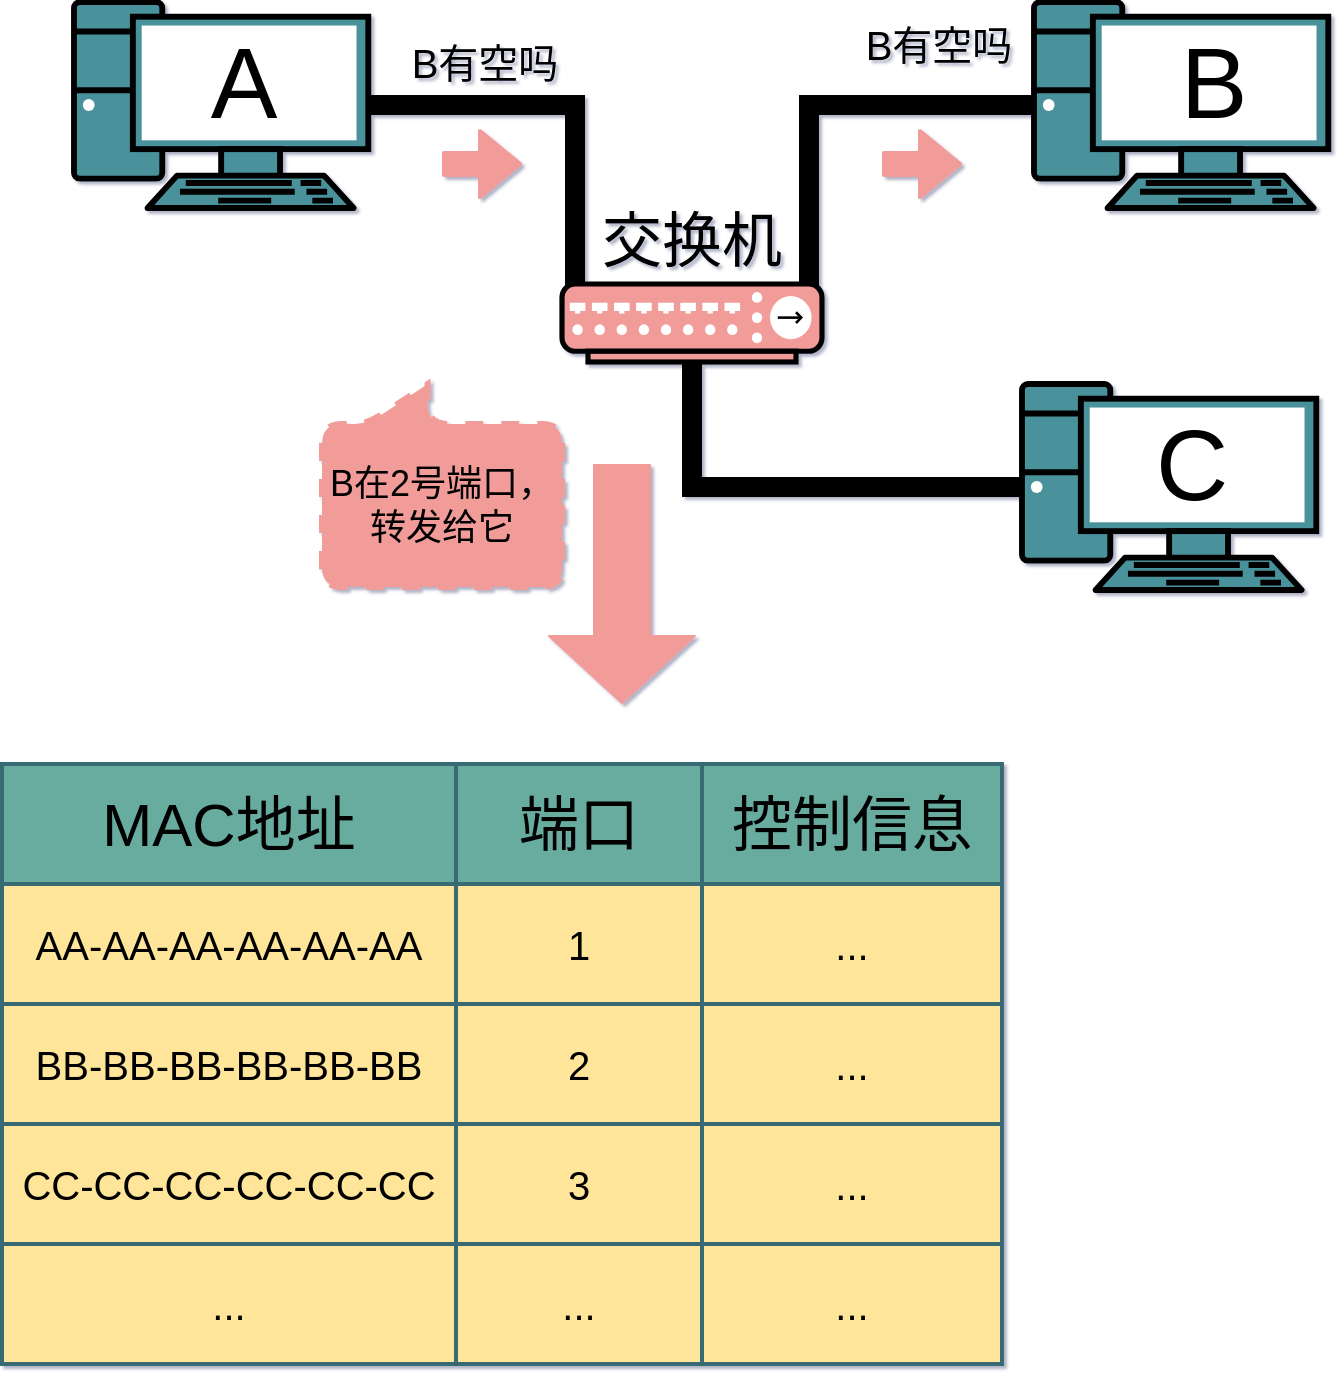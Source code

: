 <mxfile version="14.5.1" type="github">
  <diagram id="3228e29e-7158-1315-38df-8450db1d8a1d" name="Page-1">
    <mxGraphModel dx="1130" dy="817" grid="1" gridSize="10" guides="1" tooltips="1" connect="1" arrows="1" fold="1" page="1" pageScale="1" pageWidth="800" pageHeight="190" background="#ffffff" math="0" shadow="1">
      <root>
        <mxCell id="0" />
        <mxCell id="1" parent="0" />
        <mxCell id="hxIQwMxnJQ58AHrIh3xL-3" style="edgeStyle=orthogonalEdgeStyle;rounded=0;orthogonalLoop=1;jettySize=auto;html=1;exitX=1;exitY=0.5;exitDx=0;exitDy=0;exitPerimeter=0;strokeWidth=10;endArrow=none;endFill=0;entryX=0.05;entryY=0.05;entryDx=0;entryDy=0;entryPerimeter=0;" parent="1" source="WelgVeyDKxLRvEI-DW8B-16" target="fYc7Ru6buci-YKz5Eo-_-1" edge="1">
          <mxGeometry relative="1" as="geometry">
            <mxPoint x="360" y="180" as="targetPoint" />
          </mxGeometry>
        </mxCell>
        <mxCell id="WelgVeyDKxLRvEI-DW8B-16" value="" style="fontColor=#0066CC;verticalAlign=top;verticalLabelPosition=bottom;labelPosition=center;align=center;html=1;outlineConnect=0;gradientColor=none;gradientDirection=north;strokeWidth=2;shape=mxgraph.networks.pc;fillColor=#4A919B;" parent="1" vertex="1">
          <mxGeometry x="86.0" y="49" width="147.15" height="103" as="geometry" />
        </mxCell>
        <mxCell id="fYc7Ru6buci-YKz5Eo-_-2" style="edgeStyle=orthogonalEdgeStyle;rounded=0;orthogonalLoop=1;jettySize=auto;html=1;exitX=0;exitY=0.5;exitDx=0;exitDy=0;exitPerimeter=0;entryX=0.95;entryY=0.05;entryDx=0;entryDy=0;entryPerimeter=0;strokeWidth=10;endArrow=none;endFill=0;" parent="1" source="WelgVeyDKxLRvEI-DW8B-18" target="fYc7Ru6buci-YKz5Eo-_-1" edge="1">
          <mxGeometry relative="1" as="geometry" />
        </mxCell>
        <mxCell id="WelgVeyDKxLRvEI-DW8B-18" value="" style="fontColor=#0066CC;verticalAlign=top;verticalLabelPosition=bottom;labelPosition=center;align=center;html=1;outlineConnect=0;gradientColor=none;gradientDirection=north;strokeWidth=2;shape=mxgraph.networks.pc;fillColor=#4A919B;" parent="1" vertex="1">
          <mxGeometry x="566" y="49" width="147.15" height="103" as="geometry" />
        </mxCell>
        <mxCell id="hxIQwMxnJQ58AHrIh3xL-1" value="&lt;font style=&quot;font-size: 50px&quot;&gt;A&lt;/font&gt;" style="text;html=1;strokeColor=none;fillColor=none;align=center;verticalAlign=middle;whiteSpace=wrap;rounded=0;" parent="1" vertex="1">
          <mxGeometry x="151" y="79" width="40" height="20" as="geometry" />
        </mxCell>
        <mxCell id="hxIQwMxnJQ58AHrIh3xL-2" value="&lt;font style=&quot;font-size: 50px&quot;&gt;B&lt;/font&gt;" style="text;html=1;strokeColor=none;fillColor=none;align=center;verticalAlign=middle;whiteSpace=wrap;rounded=0;" parent="1" vertex="1">
          <mxGeometry x="636" y="79" width="40" height="20" as="geometry" />
        </mxCell>
        <mxCell id="fYc7Ru6buci-YKz5Eo-_-3" style="edgeStyle=orthogonalEdgeStyle;rounded=0;orthogonalLoop=1;jettySize=auto;html=1;exitX=0;exitY=0.5;exitDx=0;exitDy=0;exitPerimeter=0;endArrow=none;endFill=0;strokeWidth=10;" parent="1" source="_KJd5dzx4qh3lxpyMWcO-2" target="fYc7Ru6buci-YKz5Eo-_-1" edge="1">
          <mxGeometry relative="1" as="geometry" />
        </mxCell>
        <mxCell id="_KJd5dzx4qh3lxpyMWcO-2" value="" style="fontColor=#0066CC;verticalAlign=top;verticalLabelPosition=bottom;labelPosition=center;align=center;html=1;outlineConnect=0;gradientColor=none;gradientDirection=north;strokeWidth=2;shape=mxgraph.networks.pc;fillColor=#4A919B;" parent="1" vertex="1">
          <mxGeometry x="560" y="240" width="147.15" height="103" as="geometry" />
        </mxCell>
        <mxCell id="_KJd5dzx4qh3lxpyMWcO-3" value="&lt;span style=&quot;font-size: 50px&quot;&gt;C&lt;br&gt;&lt;/span&gt;" style="text;html=1;strokeColor=none;fillColor=none;align=center;verticalAlign=middle;whiteSpace=wrap;rounded=0;" parent="1" vertex="1">
          <mxGeometry x="625" y="270" width="40" height="20" as="geometry" />
        </mxCell>
        <mxCell id="fYc7Ru6buci-YKz5Eo-_-1" value="" style="fontColor=#0066CC;verticalAlign=top;verticalLabelPosition=bottom;labelPosition=center;align=center;html=1;outlineConnect=0;gradientColor=none;gradientDirection=north;strokeWidth=2;shape=mxgraph.networks.hub;fillColor=#F19C99;" parent="1" vertex="1">
          <mxGeometry x="330" y="190" width="130" height="39" as="geometry" />
        </mxCell>
        <mxCell id="fYc7Ru6buci-YKz5Eo-_-4" value="&lt;span style=&quot;font-size: 30px&quot;&gt;交换机&lt;/span&gt;" style="text;html=1;strokeColor=none;fillColor=none;align=center;verticalAlign=middle;whiteSpace=wrap;rounded=0;" parent="1" vertex="1">
          <mxGeometry x="345" y="152" width="100" height="31" as="geometry" />
        </mxCell>
        <mxCell id="bW8L0aDx1Iclk9FvhG7W-1" value="" style="shape=flexArrow;endArrow=classic;html=1;strokeWidth=2;fillColor=#F19C99;strokeColor=#F19C99;" parent="1" edge="1">
          <mxGeometry width="50" height="50" relative="1" as="geometry">
            <mxPoint x="270" y="130" as="sourcePoint" />
            <mxPoint x="310" y="130" as="targetPoint" />
          </mxGeometry>
        </mxCell>
        <mxCell id="bW8L0aDx1Iclk9FvhG7W-2" value="&lt;font style=&quot;font-size: 20px&quot;&gt;B有空吗&lt;/font&gt;" style="text;html=1;strokeColor=none;fillColor=none;align=center;verticalAlign=middle;whiteSpace=wrap;rounded=0;" parent="1" vertex="1">
          <mxGeometry x="233.15" y="58" width="116.85" height="41" as="geometry" />
        </mxCell>
        <mxCell id="bW8L0aDx1Iclk9FvhG7W-3" value="&lt;font style=&quot;font-size: 20px&quot;&gt;B有空吗&lt;/font&gt;" style="text;html=1;strokeColor=none;fillColor=none;align=center;verticalAlign=middle;whiteSpace=wrap;rounded=0;" parent="1" vertex="1">
          <mxGeometry x="460" y="49" width="116.85" height="41" as="geometry" />
        </mxCell>
        <mxCell id="bW8L0aDx1Iclk9FvhG7W-4" value="" style="shape=flexArrow;endArrow=classic;html=1;strokeWidth=2;fillColor=#F19C99;strokeColor=#F19C99;" parent="1" edge="1">
          <mxGeometry width="50" height="50" relative="1" as="geometry">
            <mxPoint x="490" y="130" as="sourcePoint" />
            <mxPoint x="530" y="130" as="targetPoint" />
          </mxGeometry>
        </mxCell>
        <mxCell id="bW8L0aDx1Iclk9FvhG7W-7" value="&lt;span style=&quot;font-size: 18px&quot;&gt;B在2号端口，转发给它&lt;/span&gt;" style="shape=callout;whiteSpace=wrap;html=1;perimeter=calloutPerimeter;dashed=1;rounded=1;strokeWidth=3;direction=west;size=20;position=0.56;base=30;position2=0.56;fillColor=#F19C99;strokeColor=#F19C99;" parent="1" vertex="1">
          <mxGeometry x="210" y="240" width="120" height="101.5" as="geometry" />
        </mxCell>
        <mxCell id="o6Qymi9LCWFlwB0xCJtG-19" value="MAC地址" style="rounded=0;whiteSpace=wrap;html=1;strokeColor=#376B73;strokeWidth=2;fontSize=30;fillColor=#67AB9F;" parent="1" vertex="1">
          <mxGeometry x="50" y="430" width="227" height="60" as="geometry" />
        </mxCell>
        <mxCell id="o6Qymi9LCWFlwB0xCJtG-20" value="端口" style="rounded=0;whiteSpace=wrap;html=1;strokeColor=#376B73;strokeWidth=2;fontSize=30;fillColor=#67AB9F;" parent="1" vertex="1">
          <mxGeometry x="277" y="430" width="123" height="60" as="geometry" />
        </mxCell>
        <mxCell id="o6Qymi9LCWFlwB0xCJtG-21" value="控制信息" style="rounded=0;whiteSpace=wrap;html=1;strokeColor=#376B73;strokeWidth=2;fontSize=30;fillColor=#67AB9F;" parent="1" vertex="1">
          <mxGeometry x="400" y="430" width="150" height="60" as="geometry" />
        </mxCell>
        <mxCell id="o6Qymi9LCWFlwB0xCJtG-22" value="AA-AA-AA-AA-AA-AA" style="rounded=0;whiteSpace=wrap;html=1;strokeColor=#376B73;strokeWidth=2;fontSize=20;fillColor=#FFE599;" parent="1" vertex="1">
          <mxGeometry x="50" y="490" width="227" height="60" as="geometry" />
        </mxCell>
        <mxCell id="o6Qymi9LCWFlwB0xCJtG-23" value="1" style="rounded=0;whiteSpace=wrap;html=1;strokeColor=#376B73;strokeWidth=2;fontSize=20;fillColor=#FFE599;" parent="1" vertex="1">
          <mxGeometry x="277" y="490" width="123" height="60" as="geometry" />
        </mxCell>
        <mxCell id="o6Qymi9LCWFlwB0xCJtG-24" value="..." style="rounded=0;whiteSpace=wrap;html=1;strokeColor=#376B73;strokeWidth=2;fontSize=20;fillColor=#FFE599;" parent="1" vertex="1">
          <mxGeometry x="400" y="490" width="150" height="60" as="geometry" />
        </mxCell>
        <mxCell id="o6Qymi9LCWFlwB0xCJtG-25" value="BB-BB-BB-BB-BB-BB" style="rounded=0;whiteSpace=wrap;html=1;strokeColor=#376B73;strokeWidth=2;fontSize=20;fillColor=#FFE599;" parent="1" vertex="1">
          <mxGeometry x="50" y="550" width="227" height="60" as="geometry" />
        </mxCell>
        <mxCell id="o6Qymi9LCWFlwB0xCJtG-26" value="2" style="rounded=0;whiteSpace=wrap;html=1;strokeColor=#376B73;strokeWidth=2;fontSize=20;fillColor=#FFE599;" parent="1" vertex="1">
          <mxGeometry x="277" y="550" width="123" height="60" as="geometry" />
        </mxCell>
        <mxCell id="o6Qymi9LCWFlwB0xCJtG-27" value="..." style="rounded=0;whiteSpace=wrap;html=1;strokeColor=#376B73;strokeWidth=2;fontSize=20;fillColor=#FFE599;" parent="1" vertex="1">
          <mxGeometry x="400" y="550" width="150" height="60" as="geometry" />
        </mxCell>
        <mxCell id="o6Qymi9LCWFlwB0xCJtG-28" value="CC-CC-CC-CC-CC-CC" style="rounded=0;whiteSpace=wrap;html=1;strokeColor=#376B73;strokeWidth=2;fontSize=20;fillColor=#FFE599;" parent="1" vertex="1">
          <mxGeometry x="50" y="610" width="227" height="60" as="geometry" />
        </mxCell>
        <mxCell id="o6Qymi9LCWFlwB0xCJtG-29" value="3" style="rounded=0;whiteSpace=wrap;html=1;strokeColor=#376B73;strokeWidth=2;fontSize=20;fillColor=#FFE599;" parent="1" vertex="1">
          <mxGeometry x="277" y="610" width="123" height="60" as="geometry" />
        </mxCell>
        <mxCell id="o6Qymi9LCWFlwB0xCJtG-30" value="..." style="rounded=0;whiteSpace=wrap;html=1;strokeColor=#376B73;strokeWidth=2;fontSize=20;fillColor=#FFE599;" parent="1" vertex="1">
          <mxGeometry x="400" y="610" width="150" height="60" as="geometry" />
        </mxCell>
        <mxCell id="o6Qymi9LCWFlwB0xCJtG-31" value="..." style="rounded=0;whiteSpace=wrap;html=1;strokeColor=#376B73;strokeWidth=2;fontSize=20;fillColor=#FFE599;" parent="1" vertex="1">
          <mxGeometry x="50" y="670" width="227" height="60" as="geometry" />
        </mxCell>
        <mxCell id="o6Qymi9LCWFlwB0xCJtG-32" value="..." style="rounded=0;whiteSpace=wrap;html=1;strokeColor=#376B73;strokeWidth=2;fontSize=20;fillColor=#FFE599;" parent="1" vertex="1">
          <mxGeometry x="277" y="670" width="123" height="60" as="geometry" />
        </mxCell>
        <mxCell id="o6Qymi9LCWFlwB0xCJtG-33" value="..." style="rounded=0;whiteSpace=wrap;html=1;strokeColor=#376B73;strokeWidth=2;fontSize=20;fillColor=#FFE599;" parent="1" vertex="1">
          <mxGeometry x="400" y="670" width="150" height="60" as="geometry" />
        </mxCell>
        <mxCell id="o6Qymi9LCWFlwB0xCJtG-34" value="" style="shape=flexArrow;endArrow=classic;html=1;fontSize=20;endWidth=44;endSize=10.83;width=28;strokeColor=#F19C99;fillColor=#F19C99;" parent="1" edge="1">
          <mxGeometry width="50" height="50" relative="1" as="geometry">
            <mxPoint x="360" y="280" as="sourcePoint" />
            <mxPoint x="360" y="400" as="targetPoint" />
          </mxGeometry>
        </mxCell>
      </root>
    </mxGraphModel>
  </diagram>
</mxfile>
